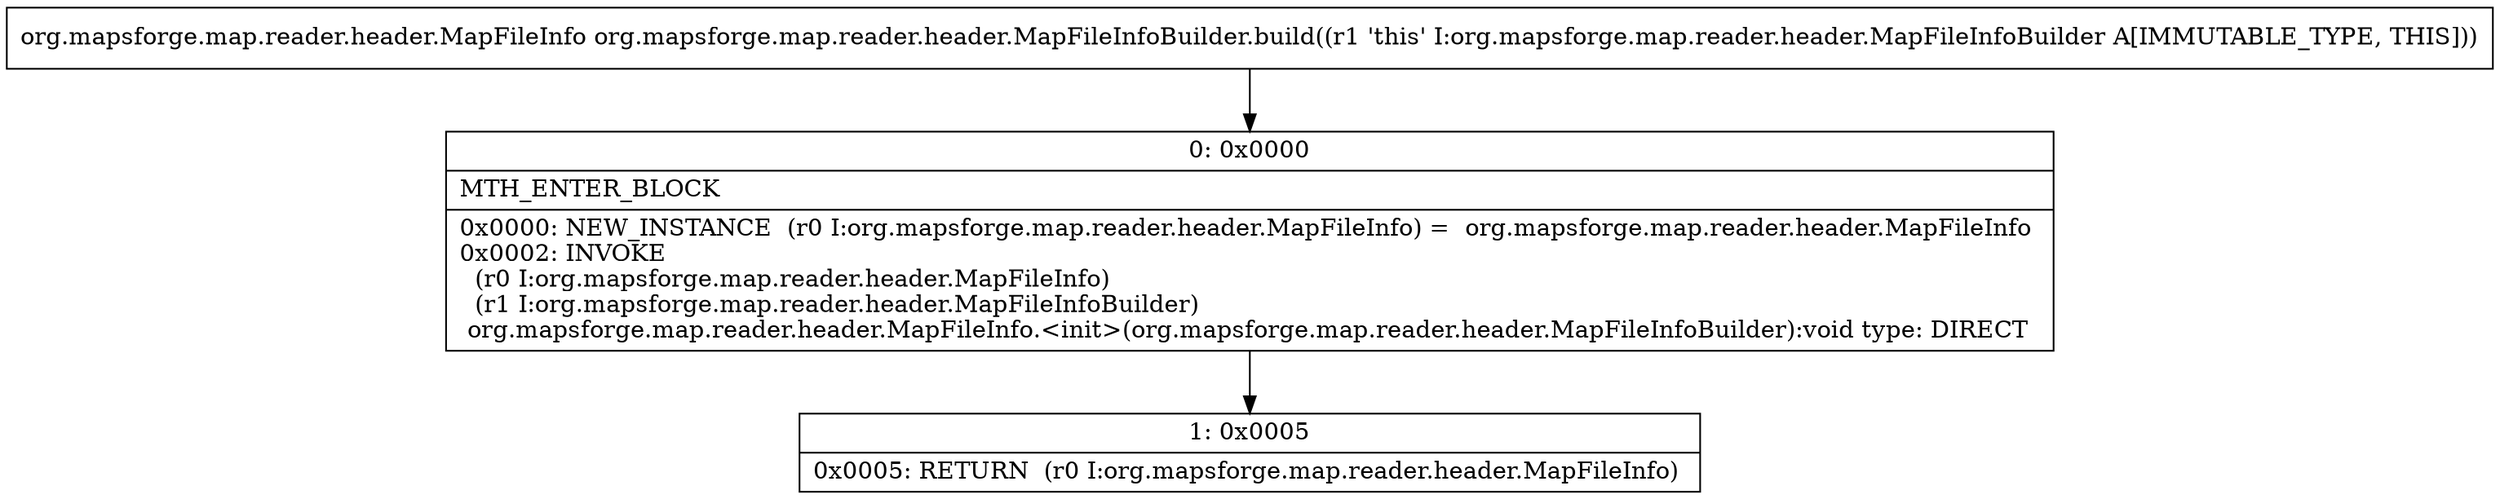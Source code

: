 digraph "CFG fororg.mapsforge.map.reader.header.MapFileInfoBuilder.build()Lorg\/mapsforge\/map\/reader\/header\/MapFileInfo;" {
Node_0 [shape=record,label="{0\:\ 0x0000|MTH_ENTER_BLOCK\l|0x0000: NEW_INSTANCE  (r0 I:org.mapsforge.map.reader.header.MapFileInfo) =  org.mapsforge.map.reader.header.MapFileInfo \l0x0002: INVOKE  \l  (r0 I:org.mapsforge.map.reader.header.MapFileInfo)\l  (r1 I:org.mapsforge.map.reader.header.MapFileInfoBuilder)\l org.mapsforge.map.reader.header.MapFileInfo.\<init\>(org.mapsforge.map.reader.header.MapFileInfoBuilder):void type: DIRECT \l}"];
Node_1 [shape=record,label="{1\:\ 0x0005|0x0005: RETURN  (r0 I:org.mapsforge.map.reader.header.MapFileInfo) \l}"];
MethodNode[shape=record,label="{org.mapsforge.map.reader.header.MapFileInfo org.mapsforge.map.reader.header.MapFileInfoBuilder.build((r1 'this' I:org.mapsforge.map.reader.header.MapFileInfoBuilder A[IMMUTABLE_TYPE, THIS])) }"];
MethodNode -> Node_0;
Node_0 -> Node_1;
}

